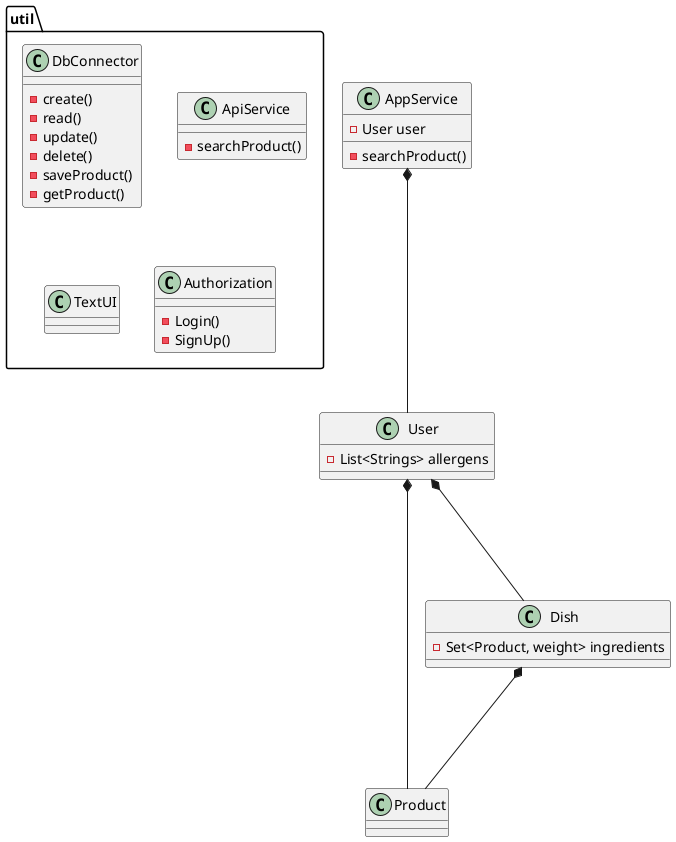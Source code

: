 @startuml

class AppService {
    - User user
    - searchProduct()
}

class User {
    - List<Strings> allergens
}
class Product {
}
class Dish {
    - Set<Product, weight> ingredients
}

package "util" {
    class DbConnector {
        - create()
        - read()
        - update()
        - delete()
        - saveProduct()
        - getProduct()
    }
    class ApiService {
        - searchProduct()
    }
    class TextUI {
    }
    class Authorization {
        - Login()
        - SignUp()
    }
}

AppService *--- User
User *--- Product
User *--- Dish
Dish *--- Product

@enduml